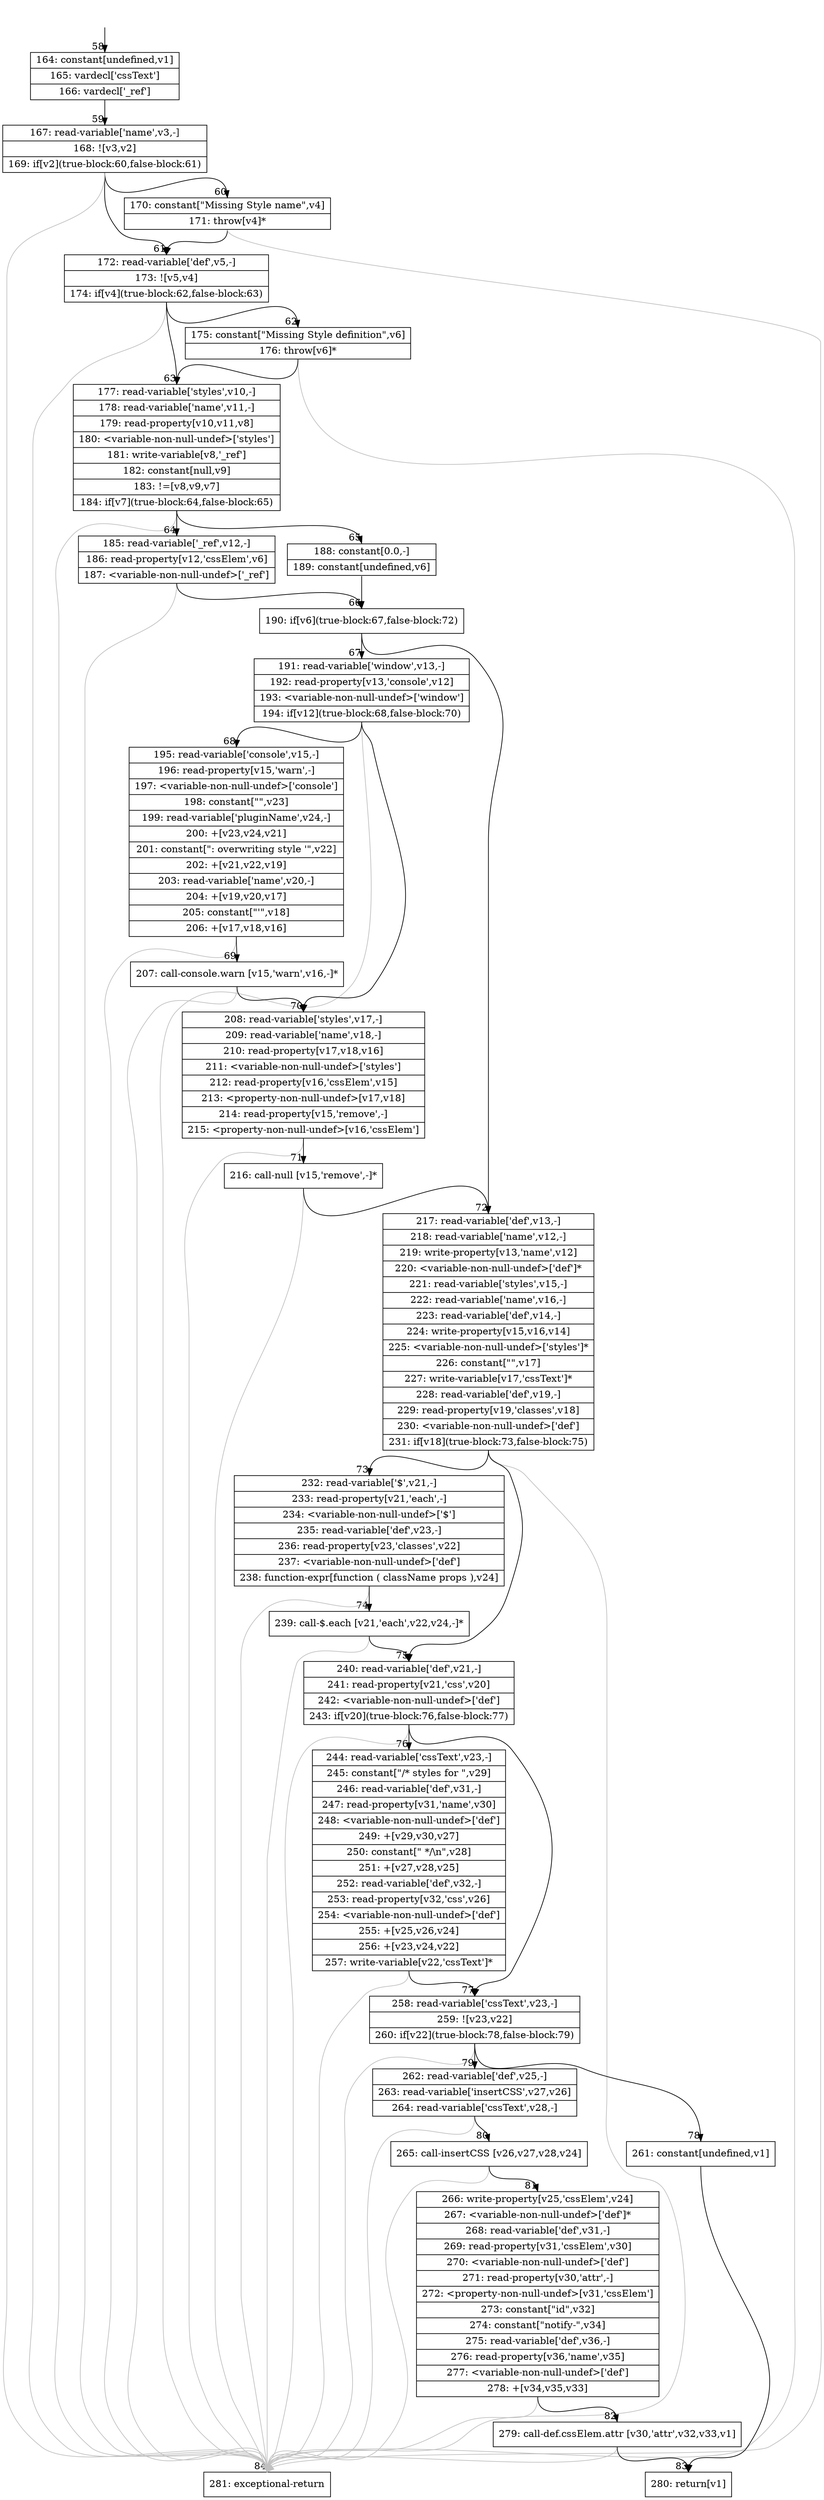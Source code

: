 digraph {
rankdir="TD"
BB_entry7[shape=none,label=""];
BB_entry7 -> BB58 [tailport=s, headport=n, headlabel="    58"]
BB58 [shape=record label="{164: constant[undefined,v1]|165: vardecl['cssText']|166: vardecl['_ref']}" ] 
BB58 -> BB59 [tailport=s, headport=n, headlabel="      59"]
BB59 [shape=record label="{167: read-variable['name',v3,-]|168: ![v3,v2]|169: if[v2](true-block:60,false-block:61)}" ] 
BB59 -> BB60 [tailport=s, headport=n, headlabel="      60"]
BB59 -> BB61 [tailport=s, headport=n, headlabel="      61"]
BB59 -> BB84 [tailport=s, headport=n, color=gray, headlabel="      84"]
BB60 [shape=record label="{170: constant[\"Missing Style name\",v4]|171: throw[v4]*}" ] 
BB60 -> BB61 [tailport=s, headport=n]
BB60 -> BB84 [tailport=s, headport=n, color=gray]
BB61 [shape=record label="{172: read-variable['def',v5,-]|173: ![v5,v4]|174: if[v4](true-block:62,false-block:63)}" ] 
BB61 -> BB62 [tailport=s, headport=n, headlabel="      62"]
BB61 -> BB63 [tailport=s, headport=n, headlabel="      63"]
BB61 -> BB84 [tailport=s, headport=n, color=gray]
BB62 [shape=record label="{175: constant[\"Missing Style definition\",v6]|176: throw[v6]*}" ] 
BB62 -> BB63 [tailport=s, headport=n]
BB62 -> BB84 [tailport=s, headport=n, color=gray]
BB63 [shape=record label="{177: read-variable['styles',v10,-]|178: read-variable['name',v11,-]|179: read-property[v10,v11,v8]|180: \<variable-non-null-undef\>['styles']|181: write-variable[v8,'_ref']|182: constant[null,v9]|183: !=[v8,v9,v7]|184: if[v7](true-block:64,false-block:65)}" ] 
BB63 -> BB64 [tailport=s, headport=n, headlabel="      64"]
BB63 -> BB65 [tailport=s, headport=n, headlabel="      65"]
BB63 -> BB84 [tailport=s, headport=n, color=gray]
BB64 [shape=record label="{185: read-variable['_ref',v12,-]|186: read-property[v12,'cssElem',v6]|187: \<variable-non-null-undef\>['_ref']}" ] 
BB64 -> BB66 [tailport=s, headport=n, headlabel="      66"]
BB64 -> BB84 [tailport=s, headport=n, color=gray]
BB65 [shape=record label="{188: constant[0.0,-]|189: constant[undefined,v6]}" ] 
BB65 -> BB66 [tailport=s, headport=n]
BB66 [shape=record label="{190: if[v6](true-block:67,false-block:72)}" ] 
BB66 -> BB67 [tailport=s, headport=n, headlabel="      67"]
BB66 -> BB72 [tailport=s, headport=n, headlabel="      72"]
BB67 [shape=record label="{191: read-variable['window',v13,-]|192: read-property[v13,'console',v12]|193: \<variable-non-null-undef\>['window']|194: if[v12](true-block:68,false-block:70)}" ] 
BB67 -> BB68 [tailport=s, headport=n, headlabel="      68"]
BB67 -> BB70 [tailport=s, headport=n, headlabel="      70"]
BB67 -> BB84 [tailport=s, headport=n, color=gray]
BB68 [shape=record label="{195: read-variable['console',v15,-]|196: read-property[v15,'warn',-]|197: \<variable-non-null-undef\>['console']|198: constant[\"\",v23]|199: read-variable['pluginName',v24,-]|200: +[v23,v24,v21]|201: constant[\": overwriting style '\",v22]|202: +[v21,v22,v19]|203: read-variable['name',v20,-]|204: +[v19,v20,v17]|205: constant[\"'\",v18]|206: +[v17,v18,v16]}" ] 
BB68 -> BB69 [tailport=s, headport=n, headlabel="      69"]
BB68 -> BB84 [tailport=s, headport=n, color=gray]
BB69 [shape=record label="{207: call-console.warn [v15,'warn',v16,-]*}" ] 
BB69 -> BB70 [tailport=s, headport=n]
BB69 -> BB84 [tailport=s, headport=n, color=gray]
BB70 [shape=record label="{208: read-variable['styles',v17,-]|209: read-variable['name',v18,-]|210: read-property[v17,v18,v16]|211: \<variable-non-null-undef\>['styles']|212: read-property[v16,'cssElem',v15]|213: \<property-non-null-undef\>[v17,v18]|214: read-property[v15,'remove',-]|215: \<property-non-null-undef\>[v16,'cssElem']}" ] 
BB70 -> BB71 [tailport=s, headport=n, headlabel="      71"]
BB70 -> BB84 [tailport=s, headport=n, color=gray]
BB71 [shape=record label="{216: call-null [v15,'remove',-]*}" ] 
BB71 -> BB72 [tailport=s, headport=n]
BB71 -> BB84 [tailport=s, headport=n, color=gray]
BB72 [shape=record label="{217: read-variable['def',v13,-]|218: read-variable['name',v12,-]|219: write-property[v13,'name',v12]|220: \<variable-non-null-undef\>['def']*|221: read-variable['styles',v15,-]|222: read-variable['name',v16,-]|223: read-variable['def',v14,-]|224: write-property[v15,v16,v14]|225: \<variable-non-null-undef\>['styles']*|226: constant[\"\",v17]|227: write-variable[v17,'cssText']*|228: read-variable['def',v19,-]|229: read-property[v19,'classes',v18]|230: \<variable-non-null-undef\>['def']|231: if[v18](true-block:73,false-block:75)}" ] 
BB72 -> BB73 [tailport=s, headport=n, headlabel="      73"]
BB72 -> BB75 [tailport=s, headport=n, headlabel="      75"]
BB72 -> BB84 [tailport=s, headport=n, color=gray]
BB73 [shape=record label="{232: read-variable['$',v21,-]|233: read-property[v21,'each',-]|234: \<variable-non-null-undef\>['$']|235: read-variable['def',v23,-]|236: read-property[v23,'classes',v22]|237: \<variable-non-null-undef\>['def']|238: function-expr[function ( className props ),v24]}" ] 
BB73 -> BB74 [tailport=s, headport=n, headlabel="      74"]
BB73 -> BB84 [tailport=s, headport=n, color=gray]
BB74 [shape=record label="{239: call-$.each [v21,'each',v22,v24,-]*}" ] 
BB74 -> BB75 [tailport=s, headport=n]
BB74 -> BB84 [tailport=s, headport=n, color=gray]
BB75 [shape=record label="{240: read-variable['def',v21,-]|241: read-property[v21,'css',v20]|242: \<variable-non-null-undef\>['def']|243: if[v20](true-block:76,false-block:77)}" ] 
BB75 -> BB76 [tailport=s, headport=n, headlabel="      76"]
BB75 -> BB77 [tailport=s, headport=n, headlabel="      77"]
BB75 -> BB84 [tailport=s, headport=n, color=gray]
BB76 [shape=record label="{244: read-variable['cssText',v23,-]|245: constant[\"/* styles for \",v29]|246: read-variable['def',v31,-]|247: read-property[v31,'name',v30]|248: \<variable-non-null-undef\>['def']|249: +[v29,v30,v27]|250: constant[\" */\\n\",v28]|251: +[v27,v28,v25]|252: read-variable['def',v32,-]|253: read-property[v32,'css',v26]|254: \<variable-non-null-undef\>['def']|255: +[v25,v26,v24]|256: +[v23,v24,v22]|257: write-variable[v22,'cssText']*}" ] 
BB76 -> BB77 [tailport=s, headport=n]
BB76 -> BB84 [tailport=s, headport=n, color=gray]
BB77 [shape=record label="{258: read-variable['cssText',v23,-]|259: ![v23,v22]|260: if[v22](true-block:78,false-block:79)}" ] 
BB77 -> BB78 [tailport=s, headport=n, headlabel="      78"]
BB77 -> BB79 [tailport=s, headport=n, headlabel="      79"]
BB77 -> BB84 [tailport=s, headport=n, color=gray]
BB78 [shape=record label="{261: constant[undefined,v1]}" ] 
BB78 -> BB83 [tailport=s, headport=n, headlabel="      83"]
BB79 [shape=record label="{262: read-variable['def',v25,-]|263: read-variable['insertCSS',v27,v26]|264: read-variable['cssText',v28,-]}" ] 
BB79 -> BB80 [tailport=s, headport=n, headlabel="      80"]
BB79 -> BB84 [tailport=s, headport=n, color=gray]
BB80 [shape=record label="{265: call-insertCSS [v26,v27,v28,v24]}" ] 
BB80 -> BB81 [tailport=s, headport=n, headlabel="      81"]
BB80 -> BB84 [tailport=s, headport=n, color=gray]
BB81 [shape=record label="{266: write-property[v25,'cssElem',v24]|267: \<variable-non-null-undef\>['def']*|268: read-variable['def',v31,-]|269: read-property[v31,'cssElem',v30]|270: \<variable-non-null-undef\>['def']|271: read-property[v30,'attr',-]|272: \<property-non-null-undef\>[v31,'cssElem']|273: constant[\"id\",v32]|274: constant[\"notify-\",v34]|275: read-variable['def',v36,-]|276: read-property[v36,'name',v35]|277: \<variable-non-null-undef\>['def']|278: +[v34,v35,v33]}" ] 
BB81 -> BB82 [tailport=s, headport=n, headlabel="      82"]
BB81 -> BB84 [tailport=s, headport=n, color=gray]
BB82 [shape=record label="{279: call-def.cssElem.attr [v30,'attr',v32,v33,v1]}" ] 
BB82 -> BB83 [tailport=s, headport=n]
BB82 -> BB84 [tailport=s, headport=n, color=gray]
BB83 [shape=record label="{280: return[v1]}" ] 
BB84 [shape=record label="{281: exceptional-return}" ] 
//#$~ 108
}
